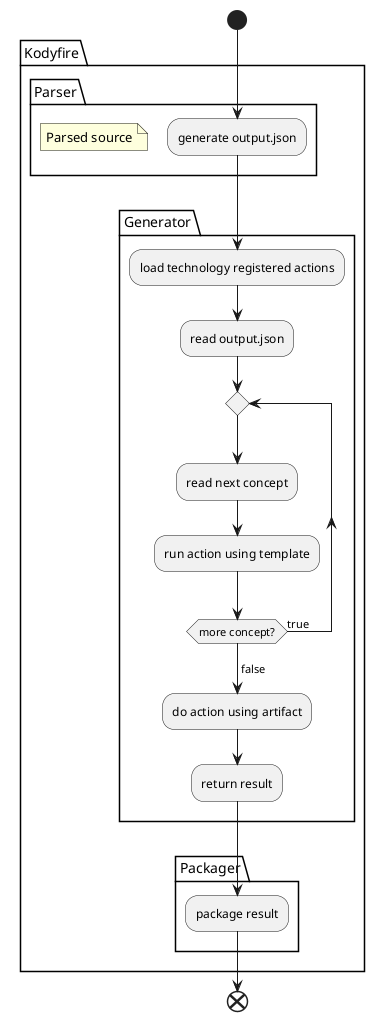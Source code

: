 @startuml
start
package Kodyfire {
package Parser {
  :generate output.json;
  floating note left: Parsed source
}
package Generator {
    :load technology registered actions;
    :read output.json;
    repeat
  :read next concept;
  :run action using template;
repeat while (more concept?) is (true)
->false;
    :do action using artifact;
    :return result;
}
package Packager {
    :package result;
}
}
end

@enduml